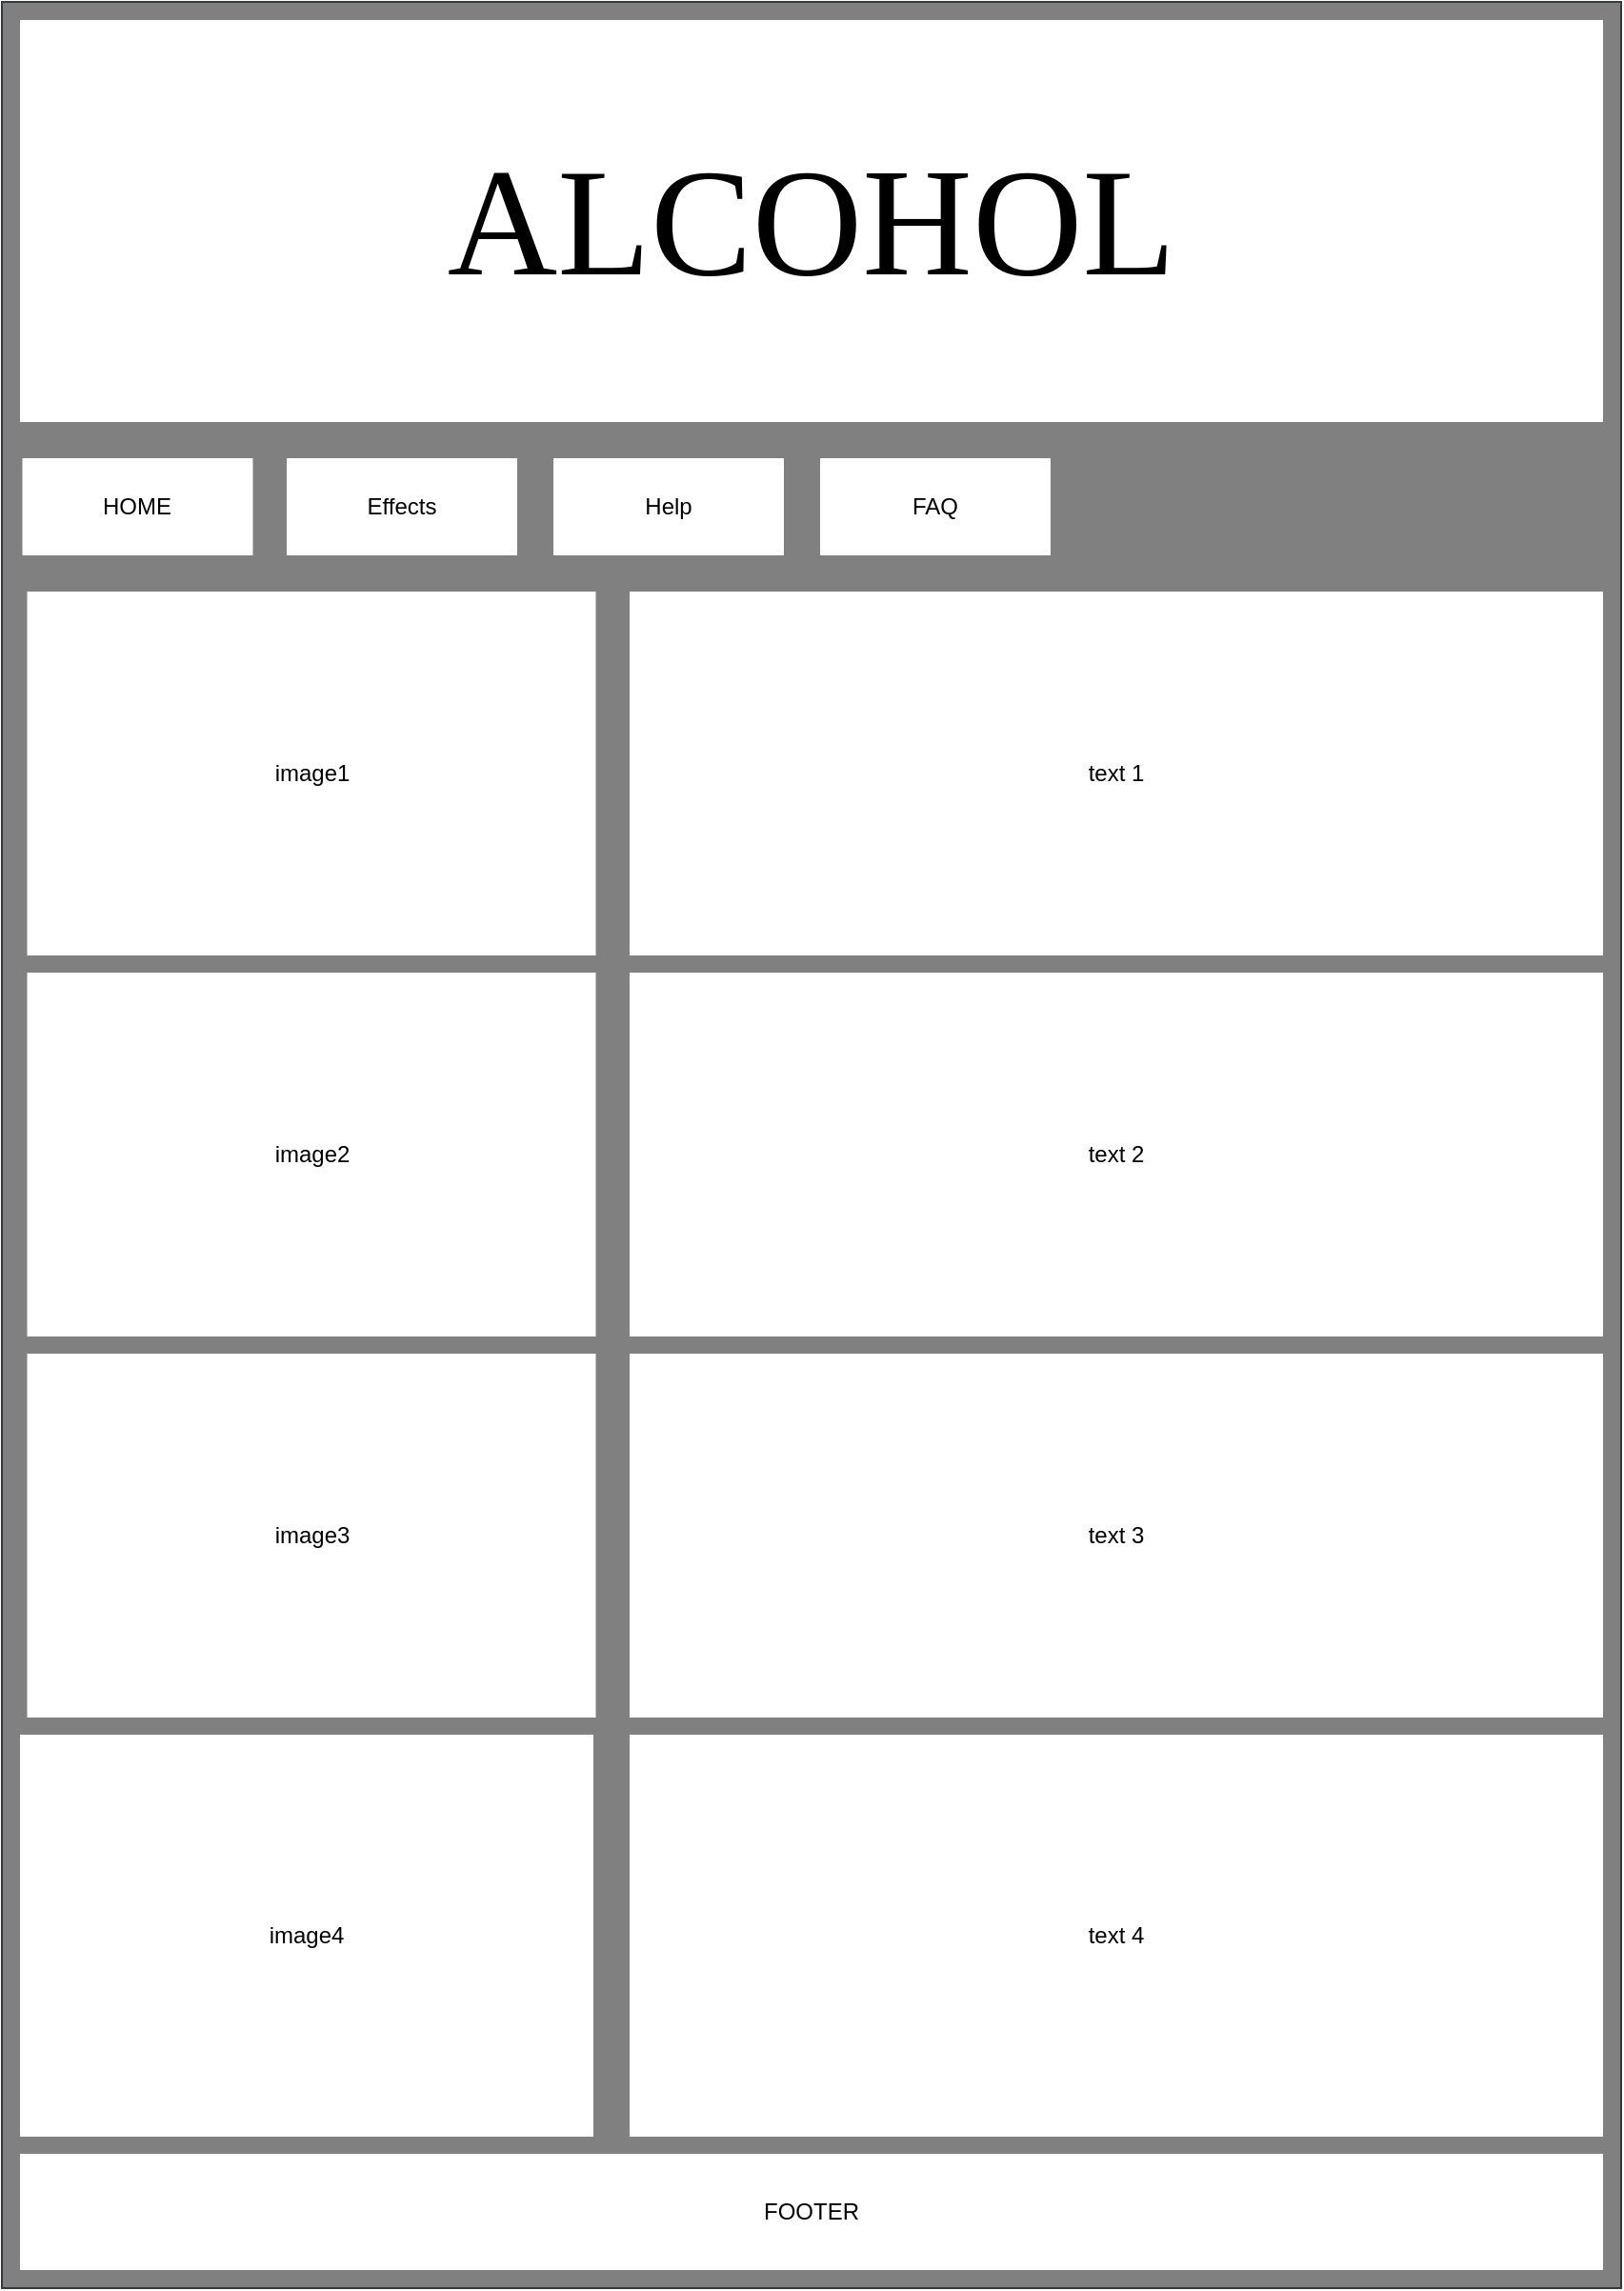 <mxfile>
    <diagram id="XF5VA5744BHboaNAUyGD" name="Page-1">
        <mxGraphModel dx="1626" dy="825" grid="1" gridSize="10" guides="1" tooltips="1" connect="1" arrows="1" fold="1" page="1" pageScale="1" pageWidth="850" pageHeight="1100" math="0" shadow="0">
            <root>
                <mxCell id="0"/>
                <mxCell id="1" parent="0"/>
                <mxCell id="19" value="" style="rounded=0;whiteSpace=wrap;html=1;fillColor=#808080;strokeColor=#36393d;" parent="1" vertex="1">
                    <mxGeometry width="850" height="1200" as="geometry"/>
                </mxCell>
                <mxCell id="2" value="&lt;font face=&quot;Times New Roman&quot; style=&quot;font-size: 80px;&quot;&gt;ALCOHOL&lt;/font&gt;" style="rounded=0;whiteSpace=wrap;html=1;fillColor=#FFFFFF;fontColor=#000000;strokeColor=#FFFFFF;" parent="1" vertex="1">
                    <mxGeometry x="10" y="10" width="830" height="210" as="geometry"/>
                </mxCell>
                <mxCell id="3" value="HOME" style="rounded=0;whiteSpace=wrap;html=1;fillColor=#FFFFFF;fontColor=#000000;strokeColor=#FFFFFF;" parent="1" vertex="1">
                    <mxGeometry x="11.25" y="240" width="120" height="50" as="geometry"/>
                </mxCell>
                <mxCell id="4" value="FAQ" style="rounded=0;whiteSpace=wrap;html=1;fillColor=#FFFFFF;fontColor=#000000;strokeColor=#FFFFFF;" parent="1" vertex="1">
                    <mxGeometry x="430" y="240" width="120" height="50" as="geometry"/>
                </mxCell>
                <mxCell id="5" value="Help" style="rounded=0;whiteSpace=wrap;html=1;fillColor=#FFFFFF;fontColor=#000000;strokeColor=#FFFFFF;" parent="1" vertex="1">
                    <mxGeometry x="290" y="240" width="120" height="50" as="geometry"/>
                </mxCell>
                <mxCell id="6" value="Effects" style="rounded=0;whiteSpace=wrap;html=1;fillColor=#FFFFFF;fontColor=#000000;strokeColor=#FFFFFF;" parent="1" vertex="1">
                    <mxGeometry x="150" y="240" width="120" height="50" as="geometry"/>
                </mxCell>
                <mxCell id="8" value="image1" style="rounded=0;whiteSpace=wrap;html=1;fillColor=#FFFFFF;fontColor=#000000;strokeColor=#FFFFFF;" parent="1" vertex="1">
                    <mxGeometry x="13.75" y="310" width="297.5" height="190" as="geometry"/>
                </mxCell>
                <mxCell id="9" value="text 1" style="rounded=0;whiteSpace=wrap;html=1;fillColor=#FFFFFF;fontColor=#000000;labelBorderColor=none;strokeColor=#FFFFFF;" parent="1" vertex="1">
                    <mxGeometry x="330" y="310" width="510" height="190" as="geometry"/>
                </mxCell>
                <mxCell id="15" value="FOOTER" style="rounded=0;whiteSpace=wrap;html=1;fillColor=#FFFFFF;fontColor=#000000;strokeColor=#FFFFFF;" parent="1" vertex="1">
                    <mxGeometry x="10" y="1130" width="830" height="60" as="geometry"/>
                </mxCell>
                <mxCell id="18" value="text 4" style="rounded=0;whiteSpace=wrap;html=1;fillColor=#FFFFFF;fontColor=#000000;strokeColor=#FFFFFF;" parent="1" vertex="1">
                    <mxGeometry x="330" y="910" width="510" height="210" as="geometry"/>
                </mxCell>
                <mxCell id="21" value="image2" style="rounded=0;whiteSpace=wrap;html=1;fillColor=#FFFFFF;fontColor=#000000;strokeColor=#FFFFFF;" parent="1" vertex="1">
                    <mxGeometry x="13.75" y="510" width="297.5" height="190" as="geometry"/>
                </mxCell>
                <mxCell id="22" value="image3" style="rounded=0;whiteSpace=wrap;html=1;fillColor=#FFFFFF;fontColor=#000000;strokeColor=#FFFFFF;" parent="1" vertex="1">
                    <mxGeometry x="13.75" y="710" width="297.5" height="190" as="geometry"/>
                </mxCell>
                <mxCell id="23" value="text 2" style="rounded=0;whiteSpace=wrap;html=1;fillColor=#FFFFFF;fontColor=#000000;labelBorderColor=none;strokeColor=#FFFFFF;" parent="1" vertex="1">
                    <mxGeometry x="330" y="510" width="510" height="190" as="geometry"/>
                </mxCell>
                <mxCell id="24" value="text 3" style="rounded=0;whiteSpace=wrap;html=1;fillColor=#FFFFFF;fontColor=#000000;labelBorderColor=none;strokeColor=#FFFFFF;" parent="1" vertex="1">
                    <mxGeometry x="330" y="710" width="510" height="190" as="geometry"/>
                </mxCell>
                <mxCell id="25" value="image4" style="rounded=0;whiteSpace=wrap;html=1;fillColor=#FFFFFF;fontColor=#000000;strokeColor=#FFFFFF;" parent="1" vertex="1">
                    <mxGeometry x="10" y="910" width="300" height="210" as="geometry"/>
                </mxCell>
            </root>
        </mxGraphModel>
    </diagram>
</mxfile>